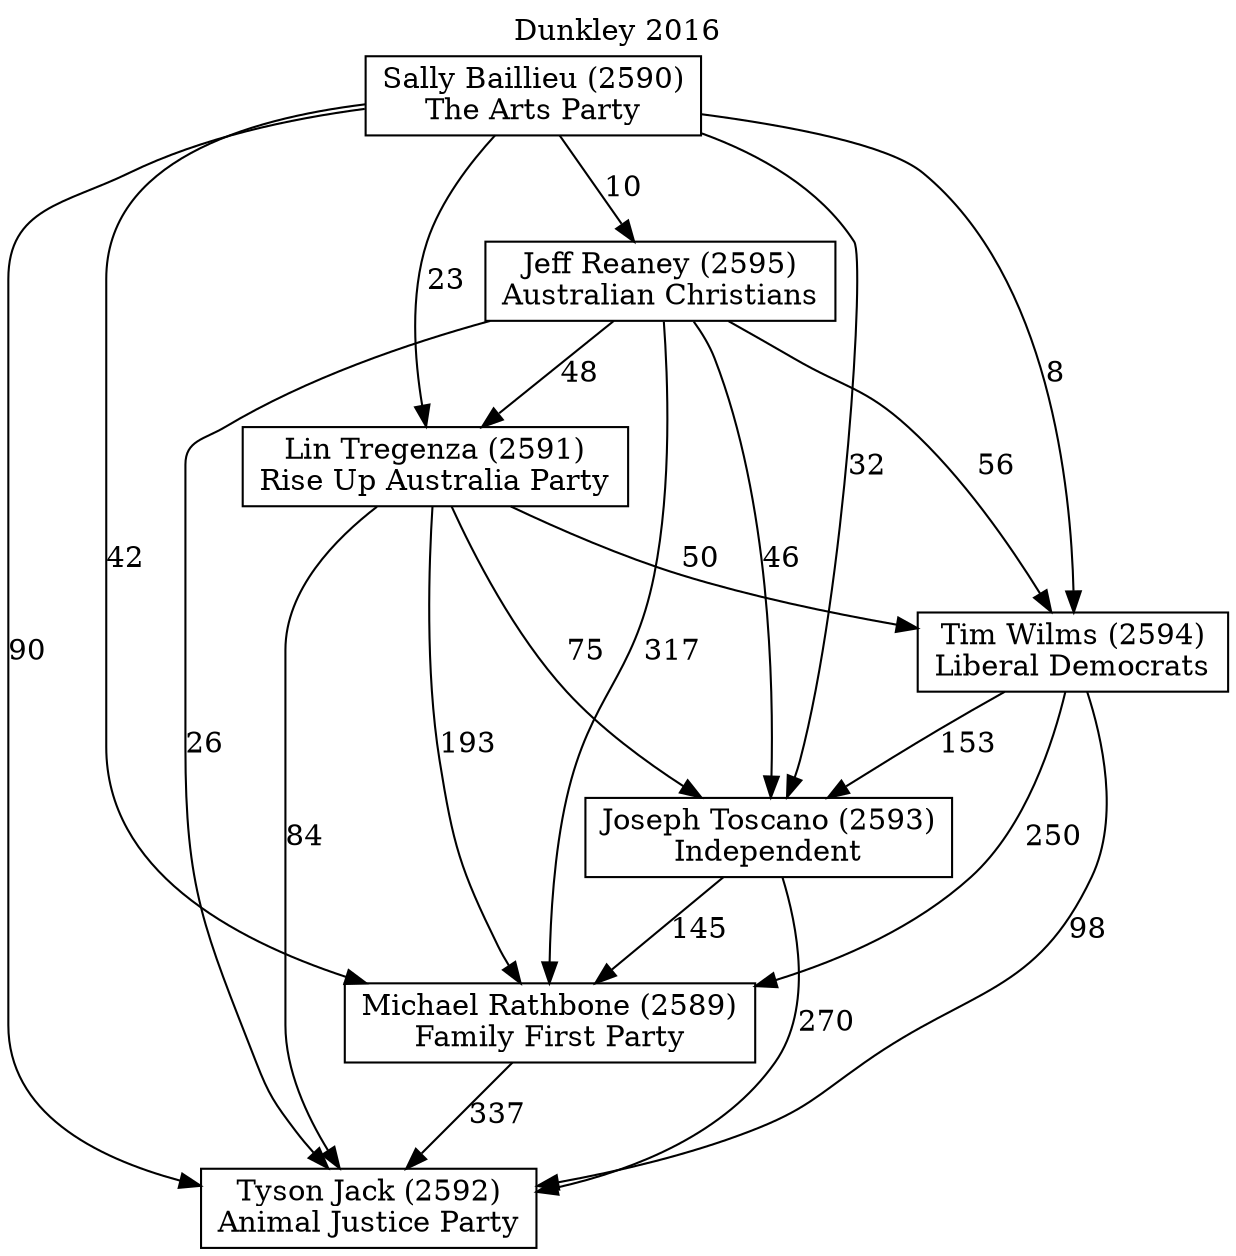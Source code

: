 // House preference flow
digraph "Tyson Jack (2592)_Dunkley_2016" {
	graph [label="Dunkley 2016" labelloc=t mclimit=2]
	node [shape=box]
	"Tyson Jack (2592)" [label="Tyson Jack (2592)
Animal Justice Party"]
	"Michael Rathbone (2589)" [label="Michael Rathbone (2589)
Family First Party"]
	"Joseph Toscano (2593)" [label="Joseph Toscano (2593)
Independent"]
	"Tim Wilms (2594)" [label="Tim Wilms (2594)
Liberal Democrats"]
	"Lin Tregenza (2591)" [label="Lin Tregenza (2591)
Rise Up Australia Party"]
	"Jeff Reaney (2595)" [label="Jeff Reaney (2595)
Australian Christians"]
	"Sally Baillieu (2590)" [label="Sally Baillieu (2590)
The Arts Party"]
	"Michael Rathbone (2589)" -> "Tyson Jack (2592)" [label=337]
	"Joseph Toscano (2593)" -> "Michael Rathbone (2589)" [label=145]
	"Tim Wilms (2594)" -> "Joseph Toscano (2593)" [label=153]
	"Lin Tregenza (2591)" -> "Tim Wilms (2594)" [label=50]
	"Jeff Reaney (2595)" -> "Lin Tregenza (2591)" [label=48]
	"Sally Baillieu (2590)" -> "Jeff Reaney (2595)" [label=10]
	"Joseph Toscano (2593)" -> "Tyson Jack (2592)" [label=270]
	"Tim Wilms (2594)" -> "Tyson Jack (2592)" [label=98]
	"Lin Tregenza (2591)" -> "Tyson Jack (2592)" [label=84]
	"Jeff Reaney (2595)" -> "Tyson Jack (2592)" [label=26]
	"Sally Baillieu (2590)" -> "Tyson Jack (2592)" [label=90]
	"Sally Baillieu (2590)" -> "Lin Tregenza (2591)" [label=23]
	"Jeff Reaney (2595)" -> "Tim Wilms (2594)" [label=56]
	"Sally Baillieu (2590)" -> "Tim Wilms (2594)" [label=8]
	"Lin Tregenza (2591)" -> "Joseph Toscano (2593)" [label=75]
	"Jeff Reaney (2595)" -> "Joseph Toscano (2593)" [label=46]
	"Sally Baillieu (2590)" -> "Joseph Toscano (2593)" [label=32]
	"Tim Wilms (2594)" -> "Michael Rathbone (2589)" [label=250]
	"Lin Tregenza (2591)" -> "Michael Rathbone (2589)" [label=193]
	"Jeff Reaney (2595)" -> "Michael Rathbone (2589)" [label=317]
	"Sally Baillieu (2590)" -> "Michael Rathbone (2589)" [label=42]
}
